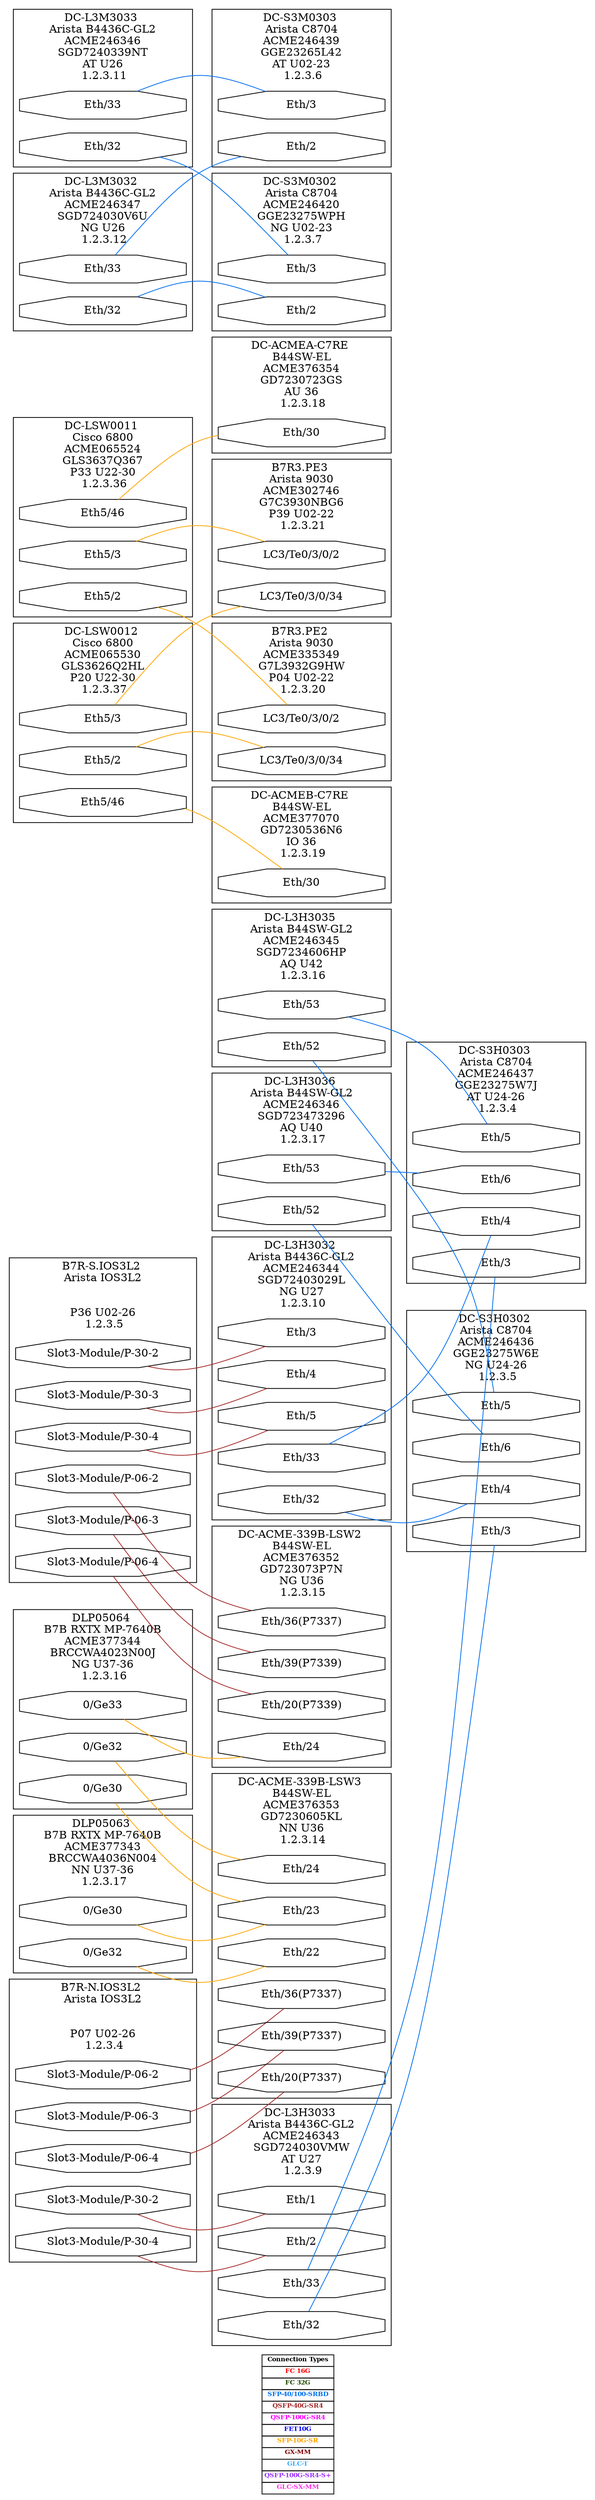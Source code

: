 
graph {

label=<
     <table border="0" cellborder="1" cellspacing="0">
       <tr><td bgcolor="#FFFFFFF"><font color="#000000" point-size="8" ><b>Connection Types</b></font></td></tr>
       <tr><td bgcolor="#FFFFFFF"><font color="#ff0000" point-size="8" ><b>FC 16G</b></font></td></tr>
       <tr><td bgcolor="#FFFFFFF"><font color="#1f4800" point-size="8" ><b>FC 32G</b></font></td></tr>
       <tr><td bgcolor="#FFFFFFF"><font color="#026ff0" point-size="8" ><b>SFP-40/100-SRBD</b></font></td></tr>
       <tr><td bgcolor="#FFFFFFF"><font color="#A52A2A" point-size="8" ><b>QSFP-40G-SR4</b></font></td></tr>
       <tr><td bgcolor="#FFFFFFF"><font color="#ff00FF" point-size="8" ><b>QSFP-100G-SR4</b></font></td></tr>
       <tr><td bgcolor="#FFFFFFF"><font color="#0000FF" point-size="8" ><b>FET10G</b></font></td></tr>
       <tr><td bgcolor="#FFFFFFF"><font color="#FFA500" point-size="8" ><b>SFP-10G-SR</b></font></td></tr>
       <tr><td bgcolor="#FFFFFFF"><font color="#800000" point-size="8" ><b>GX-MM</b></font></td></tr>
       <tr><td bgcolor="#FFFFFFF"><font color="#33ACFF" point-size="8" ><b>GLC-T</b></font></td></tr>
       <tr><td bgcolor="#FFFFFFF"><font color="#9C33FF" point-size="8" ><b>QSFP-100G-SR4-S+</b></font></td></tr>
       <tr><td bgcolor="#FFFFFFF"><font color="#FF33E6" point-size="8" ><b>GLC-SX-MM</b></font></td></tr>
       
     </table>>

    graph [splines=curved rankdir = "LR"];
    node [shape = polygon, sides = 8, width = 3, fontsize = 14, color = "#000000" ];


subgraph cluster_B7RNIOS3L2 {
    "B7R-N.IOS3L2.Slot3-Module/P-30-2" [label="Slot3-Module/P-30-2"];
    "B7R-N.IOS3L2.Slot3-Module/P-30-4" [label="Slot3-Module/P-30-4"];
    "B7R-N.IOS3L2.Slot3-Module/P-06-2" [label="Slot3-Module/P-06-2"];
    "B7R-N.IOS3L2.Slot3-Module/P-06-3" [label="Slot3-Module/P-06-3"];
    "B7R-N.IOS3L2.Slot3-Module/P-06-4" [label="Slot3-Module/P-06-4"];
    label = <B7R-N.IOS3L2 <br/> Arista IOS3L2 <br/>  <br/>  <br/> P07 U02-26 <br/> 1.2.3.4>;
  }

subgraph cluster_B7RSIOS3L2 {
    "B7R-S.IOS3L2.Slot3-Module/P-30-2" [label="Slot3-Module/P-30-2"];
    "B7R-S.IOS3L2.Slot3-Module/P-30-3" [label="Slot3-Module/P-30-3"];
    "B7R-S.IOS3L2.Slot3-Module/P-30-4" [label="Slot3-Module/P-30-4"];
    "B7R-S.IOS3L2.Slot3-Module/P-06-2" [label="Slot3-Module/P-06-2"];
    "B7R-S.IOS3L2.Slot3-Module/P-06-3" [label="Slot3-Module/P-06-3"];
    "B7R-S.IOS3L2.Slot3-Module/P-06-4" [label="Slot3-Module/P-06-4"];
    label = <B7R-S.IOS3L2 <br/> Arista IOS3L2 <br/>  <br/>  <br/> P36 U02-26 <br/> 1.2.3.5>;
  }

subgraph cluster_DCACME339BLSW3 {
    "DC-ACME-339B-LSW3.Eth/36(P7337)" [label="Eth/36(P7337)"];
    "DC-ACME-339B-LSW3.Eth/39(P7337)" [label="Eth/39(P7337)"];
    "DC-ACME-339B-LSW3.Eth/20(P7337)" [label="Eth/20(P7337)"];
    "DC-ACME-339B-LSW3.Eth/23" [label="Eth/23"];
    "DC-ACME-339B-LSW3.Eth/22" [label="Eth/22"];
    "DC-ACME-339B-LSW3.Eth/23" [label="Eth/23"];
    "DC-ACME-339B-LSW3.Eth/24" [label="Eth/24"];
    label = <DC-ACME-339B-LSW3 <br/> B44SW-EL <br/> ACME376353 <br/> GD7230605KL <br/> NN U36 <br/> 1.2.3.14>;
  }

subgraph cluster_DCACME339BLSW2 {
    "DC-ACME-339B-LSW2.Eth/36(P7337)" [label="Eth/36(P7337)"];
    "DC-ACME-339B-LSW2.Eth/39(P7339)" [label="Eth/39(P7339)"];
    "DC-ACME-339B-LSW2.Eth/20(P7339)" [label="Eth/20(P7339)"];
    "DC-ACME-339B-LSW2.Eth/24" [label="Eth/24"];
    label = <DC-ACME-339B-LSW2 <br/> B44SW-EL <br/> ACME376352 <br/> GD723073P7N <br/> NG U36 <br/> 1.2.3.15>;
  }

subgraph cluster_DLP05064 {
    "DLP05064.0/Ge30" [label="0/Ge30"];
    "DLP05064.0/Ge32" [label="0/Ge32"];
    "DLP05064.0/Ge33" [label="0/Ge33"];
    label = <DLP05064 <br/> B7B RXTX MP-7640B <br/> ACME377344 <br/> BRCCWA4023N00J <br/> NG U37-36 <br/> 1.2.3.16>;
  }

subgraph cluster_DLP05063 {
    "DLP05063.0/Ge30" [label="0/Ge30"];
    "DLP05063.0/Ge32" [label="0/Ge32"];
    label = <DLP05063 <br/> B7B RXTX MP-7640B <br/> ACME377343 <br/> BRCCWA4036N004 <br/> NN U37-36 <br/> 1.2.3.17>;
  }

subgraph cluster_DCACMEAC7RE {
    "DC-ACMEA-C7RE.Eth/30" [label="Eth/30"];
    label = <DC-ACMEA-C7RE <br/> B44SW-EL <br/> ACME376354 <br/> GD7230723GS <br/> AU 36 <br/> 1.2.3.18>;
  }

subgraph cluster_DCACMEBC7RE {
    "DC-ACMEB-C7RE.Eth/30" [label="Eth/30"];
    label = <DC-ACMEB-C7RE <br/> B44SW-EL <br/> ACME377070 <br/> GD7230536N6 <br/> IO 36 <br/> 1.2.3.19>;
  }

subgraph cluster_B7R3PE2 {
    "B7R3.PE2.LC3/Te0/3/0/2" [label="LC3/Te0/3/0/2"];
    "B7R3.PE2.LC3/Te0/3/0/34" [label="LC3/Te0/3/0/34"];
    label = <B7R3.PE2 <br/> Arista 9030 <br/> ACME335349 <br/> G7L3932G9HW <br/> P04 U02-22 <br/> 1.2.3.20>;
  }

subgraph cluster_B7R3PE3 {
    "B7R3.PE3.LC3/Te0/3/0/2" [label="LC3/Te0/3/0/2"];
    "B7R3.PE3.LC3/Te0/3/0/34" [label="LC3/Te0/3/0/34"];
    label = <B7R3.PE3 <br/> Arista 9030 <br/> ACME302746 <br/> G7C3930NBG6 <br/> P39 U02-22 <br/> 1.2.3.21>;
  }

subgraph cluster_DCLSW0011 {
    "DC-LSW0011.Eth5/46" [label="Eth5/46"];
    "DC-LSW0011.Eth5/3" [label="Eth5/3"];
    "DC-LSW0011.Eth5/2" [label="Eth5/2"];
    label = <DC-LSW0011 <br/> Cisco 6800 <br/> ACME065524 <br/> GLS3637Q367 <br/> P33 U22-30 <br/> 1.2.3.22>;
  }

subgraph cluster_DCLSW0012 {
    "DC-LSW0012.Eth5/46" [label="Eth5/46"];
    "DC-LSW0012.Eth5/3" [label="Eth5/3"];
    "DC-LSW0012.Eth5/2" [label="Eth5/2"];
    label = <DC-LSW0012 <br/> Cisco 6800 <br/> ACME065530 <br/> GLS3626Q2HL <br/> P20 U22-30 <br/> 1.2.3.23>;
  }

subgraph cluster_DCS3H0303 {
    "DC-S3H0303.Eth/3" [label="Eth/3"];
    "DC-S3H0303.Eth/4" [label="Eth/4"];
    "DC-S3H0303.Eth/5" [label="Eth/5"];
    "DC-S3H0303.Eth/6" [label="Eth/6"];
    label = <DC-S3H0303 <br/> Arista C8704 <br/> ACME246437 <br/> GGE23275W7J <br/> AT U24-26 <br/> 1.2.3.4>;
  }

subgraph cluster_DCS3H0302 {
    "DC-S3H0302.Eth/3" [label="Eth/3"];
    "DC-S3H0302.Eth/4" [label="Eth/4"];
    "DC-S3H0302.Eth/5" [label="Eth/5"];
    "DC-S3H0302.Eth/6" [label="Eth/6"];
    label = <DC-S3H0302 <br/> Arista C8704 <br/> ACME246436 <br/> GGE23275W6E <br/> NG U24-26 <br/> 1.2.3.5>;
  }

subgraph cluster_DCS3M0303 {
    "DC-S3M0303.Eth/3" [label="Eth/3"];
    "DC-S3M0303.Eth/2" [label="Eth/2"];
    label = <DC-S3M0303 <br/> Arista C8704 <br/> ACME246439 <br/> GGE23265L42 <br/> AT U02-23 <br/> 1.2.3.6>;
  }

subgraph cluster_DCS3M0302 {
    "DC-S3M0302.Eth/3" [label="Eth/3"];
    "DC-S3M0302.Eth/2" [label="Eth/2"];
    label = <DC-S3M0302 <br/> Arista C8704 <br/> ACME246420 <br/> GGE23275WPH <br/> NG U02-23 <br/> 1.2.3.7>;
  }

subgraph cluster_DCL3H3033 {
    "DC-L3H3033.Eth/1" [label="Eth/1"];
    "DC-L3H3033.Eth/2" [label="Eth/2"];
    "DC-L3H3033.Eth/33" [label="Eth/33"];
    "DC-L3H3033.Eth/32" [label="Eth/32"];
    label = <DC-L3H3033 <br/> Arista B4436C-GL2 <br/> ACME246343 <br/> SGD724030VMW <br/> AT U27 <br/> 1.2.3.9>;
  }

subgraph cluster_DCL3H3032 {
    "DC-L3H3032.Eth/3" [label="Eth/3"];
    "DC-L3H3032.Eth/4" [label="Eth/4"];
    "DC-L3H3032.Eth/5" [label="Eth/5"];
    "DC-L3H3032.Eth/33" [label="Eth/33"];
    "DC-L3H3032.Eth/32" [label="Eth/32"];
    label = <DC-L3H3032 <br/> Arista B4436C-GL2 <br/> ACME246344 <br/> SGD72403029L <br/> NG U27 <br/> 1.2.3.10>;
  }

subgraph cluster_DCL3M3033 {
    "DC-L3M3033.Eth/33" [label="Eth/33"];
    "DC-L3M3033.Eth/32" [label="Eth/32"];
    label = <DC-L3M3033 <br/> Arista B4436C-GL2 <br/> ACME246346 <br/> SGD7240339NT <br/> AT U26 <br/> 1.2.3.11>;
  }

subgraph cluster_DCL3M3032 {
    "DC-L3M3032.Eth/33" [label="Eth/33"];
    "DC-L3M3032.Eth/32" [label="Eth/32"];
    label = <DC-L3M3032 <br/> Arista B4436C-GL2 <br/> ACME246347 <br/> SGD724030V6U <br/> NG U26 <br/> 1.2.3.12>;
  }

subgraph cluster_DCL3H3035 {
    "DC-L3H3035.Eth/53" [label="Eth/53"];
    "DC-L3H3035.Eth/52" [label="Eth/52"];
    label = <DC-L3H3035 <br/> Arista B44SW-GL2 <br/> ACME246345 <br/> SGD7234606HP <br/> AQ U42 <br/> 1.2.3.16>;
  }

subgraph cluster_DCL3H3036 {
    "DC-L3H3036.Eth/53" [label="Eth/53"];
    "DC-L3H3036.Eth/52" [label="Eth/52"];
    label = <DC-L3H3036 <br/> Arista B44SW-GL2 <br/> ACME246346 <br/> SGD723473296 <br/> AQ U40 <br/> 1.2.3.17>;
  }

subgraph cluster_DCLSW0011 {
    "DC-LSW0011.Eth5/46" [label="Eth5/46"];
    "DC-LSW0011.Eth5/3" [label="Eth5/3"];
    "DC-LSW0011.Eth5/2" [label="Eth5/2"];
    label = <DC-LSW0011 <br/> Cisco 6800 <br/> ACME065524 <br/> GLS3637Q367 <br/> P33 U22-30 <br/> 1.2.3.36>;
  }

subgraph cluster_DCLSW0012 {
    "DC-LSW0012.Eth5/46" [label="Eth5/46"];
    "DC-LSW0012.Eth5/3" [label="Eth5/3"];
    "DC-LSW0012.Eth5/2" [label="Eth5/2"];
    label = <DC-LSW0012 <br/> Cisco 6800 <br/> ACME065530 <br/> GLS3626Q2HL <br/> P20 U22-30 <br/> 1.2.3.37>;
  }


{"B7R-N.IOS3L2.Slot3-Module/P-30-2" -- "DC-L3H3033.Eth/1" [color="#A52A2A"]} #ConnectionType QSFP-40G-SR4 = A52A2A
{"B7R-N.IOS3L2.Slot3-Module/P-30-4" -- "DC-L3H3033.Eth/2" [color="#A52A2A"]} #ConnectionType QSFP-40G-SR4 = A52A2A
{"B7R-S.IOS3L2.Slot3-Module/P-30-2" -- "DC-L3H3032.Eth/3" [color="#A52A2A"]} #ConnectionType QSFP-40G-SR4 = A52A2A
{"B7R-S.IOS3L2.Slot3-Module/P-30-3" -- "DC-L3H3032.Eth/4" [color="#A52A2A"]} #ConnectionType QSFP-40G-SR4 = A52A2A
{"B7R-S.IOS3L2.Slot3-Module/P-30-4" -- "DC-L3H3032.Eth/5" [color="#A52A2A"]} #ConnectionType QSFP-40G-SR4 = A52A2A
{"B7R-N.IOS3L2.Slot3-Module/P-06-2" -- "DC-ACME-339B-LSW3.Eth/36(P7337)" [color="#A52A2A"]} #ConnectionType QSFP-40G-SR4 = A52A2A
{"B7R-N.IOS3L2.Slot3-Module/P-06-3" -- "DC-ACME-339B-LSW3.Eth/39(P7337)" [color="#A52A2A"]} #ConnectionType QSFP-40G-SR4 = A52A2A
{"B7R-N.IOS3L2.Slot3-Module/P-06-4" -- "DC-ACME-339B-LSW3.Eth/20(P7337)" [color="#A52A2A"]} #ConnectionType QSFP-40G-SR4 = A52A2A
{"B7R-S.IOS3L2.Slot3-Module/P-06-2" -- "DC-ACME-339B-LSW2.Eth/36(P7337)" [color="#A52A2A"]} #ConnectionType QSFP-40G-SR4 = A52A2A
{"B7R-S.IOS3L2.Slot3-Module/P-06-3" -- "DC-ACME-339B-LSW2.Eth/39(P7339)" [color="#A52A2A"]} #ConnectionType QSFP-40G-SR4 = A52A2A
{"B7R-S.IOS3L2.Slot3-Module/P-06-4" -- "DC-ACME-339B-LSW2.Eth/20(P7339)" [color="#A52A2A"]} #ConnectionType QSFP-40G-SR4 = A52A2A
{"DLP05063.0/Ge30" -- "DC-ACME-339B-LSW3.Eth/23" [color="#FFA500"]} #ConnectionType SFP-10G-SR = FFA500
{"DLP05063.0/Ge32" -- "DC-ACME-339B-LSW3.Eth/22" [color="#FFA500"]} #ConnectionType SFP-10G-SR = FFA500
{"DLP05064.0/Ge30" -- "DC-ACME-339B-LSW3.Eth/23" [color="#FFA500"]} #ConnectionType SFP-10G-SR = FFA500
{"DLP05064.0/Ge32" -- "DC-ACME-339B-LSW3.Eth/24" [color="#FFA500"]} #ConnectionType SFP-10G-SR = FFA500
{"DLP05064.0/Ge33" -- "DC-ACME-339B-LSW2.Eth/24" [color="#FFA500"]} #ConnectionType SFP-10G-SR = FFA500
{"DC-LSW0011.Eth5/46" -- "DC-ACMEA-C7RE.Eth/30" [color="#FFA500"]} #ConnectionType SFP-10G-SR = FFA500
{"DC-LSW0012.Eth5/46" -- "DC-ACMEB-C7RE.Eth/30" [color="#FFA500"]} #ConnectionType SFP-10G-SR = FFA500
{"DC-LSW0011.Eth5/3" -- "B7R3.PE3.LC3/Te0/3/0/2" [color="#FFA500"]} #ConnectionType SFP-10G-SR = FFA500
{"DC-LSW0011.Eth5/2" -- "B7R3.PE2.LC3/Te0/3/0/2" [color="#FFA500"]} #ConnectionType SFP-10G-SR = FFA500
{"DC-LSW0012.Eth5/3" -- "B7R3.PE3.LC3/Te0/3/0/34" [color="#FFA500"]} #ConnectionType SFP-10G-SR = FFA500
{"DC-LSW0012.Eth5/2" -- "B7R3.PE2.LC3/Te0/3/0/34" [color="#FFA500"]} #ConnectionType SFP-10G-SR = FFA500
{"DC-L3H3033.Eth/33" -- "DC-S3H0303.Eth/3" [color="#026ff0"]} #ConnectionType QSFP-40/100G-SRBD = 026ff0
{"DC-L3H3033.Eth/32" -- "DC-S3H0302.Eth/3" [color="#026ff0"]} #ConnectionType QSFP-40/100G-SRBD = 026ff0
{"DC-L3H3032.Eth/33" -- "DC-S3H0303.Eth/4" [color="#026ff0"]} #ConnectionType QSFP-40/100G-SRBD = 026ff0
{"DC-L3H3032.Eth/32" -- "DC-S3H0302.Eth/4" [color="#026ff0"]} #ConnectionType QSFP-40/100G-SRBD = 026ff0
{"DC-L3H3035.Eth/53" -- "DC-S3H0303.Eth/5" [color="#026ff0"]} #ConnectionType QSFP-40/100G-SRBD = 026ff0
{"DC-L3H3035.Eth/52" -- "DC-S3H0302.Eth/5" [color="#026ff0"]} #ConnectionType QSFP-40/100G-SRBD = 026ff0
{"DC-L3H3036.Eth/53" -- "DC-S3H0303.Eth/6" [color="#026ff0"]} #ConnectionType QSFP-40/100G-SRBD = 026ff0
{"DC-L3H3036.Eth/52" -- "DC-S3H0302.Eth/6" [color="#026ff0"]} #ConnectionType QSFP-40/100G-SRBD = 026ff0
{"DC-L3M3033.Eth/33" -- "DC-S3M0303.Eth/3" [color="#026ff0"]} #ConnectionType QSFP-40/100G-SRBD = 026ff0
{"DC-L3M3033.Eth/32" -- "DC-S3M0302.Eth/3" [color="#026ff0"]} #ConnectionType QSFP-40/100G-SRBD = 026ff0
{"DC-L3M3032.Eth/33" -- "DC-S3M0303.Eth/2" [color="#026ff0"]} #ConnectionType QSFP-40/100G-SRBD = 026ff0
{"DC-L3M3032.Eth/32" -- "DC-S3M0302.Eth/2" [color="#026ff0"]} #ConnectionType QSFP-40/100G-SRBD = 026ff0



}